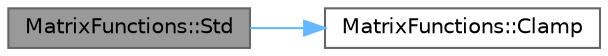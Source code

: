 digraph "MatrixFunctions::Std"
{
 // LATEX_PDF_SIZE
  bgcolor="transparent";
  edge [fontname=Helvetica,fontsize=10,labelfontname=Helvetica,labelfontsize=10];
  node [fontname=Helvetica,fontsize=10,shape=box,height=0.2,width=0.4];
  rankdir="LR";
  Node1 [id="Node000001",label="MatrixFunctions::Std",height=0.2,width=0.4,color="gray40", fillcolor="grey60", style="filled", fontcolor="black",tooltip="Computes the population std of input by channel."];
  Node1 -> Node2 [id="edge1_Node000001_Node000002",color="steelblue1",style="solid",tooltip=" "];
  Node2 [id="Node000002",label="MatrixFunctions::Clamp",height=0.2,width=0.4,color="grey40", fillcolor="white", style="filled",URL="$class_matrix_functions.html#aa1c8eae04ff4fa86491e5f180fb28d8e",tooltip="yi​=min(max(xi​,min_valuei​),max_valuei​)"];
}
